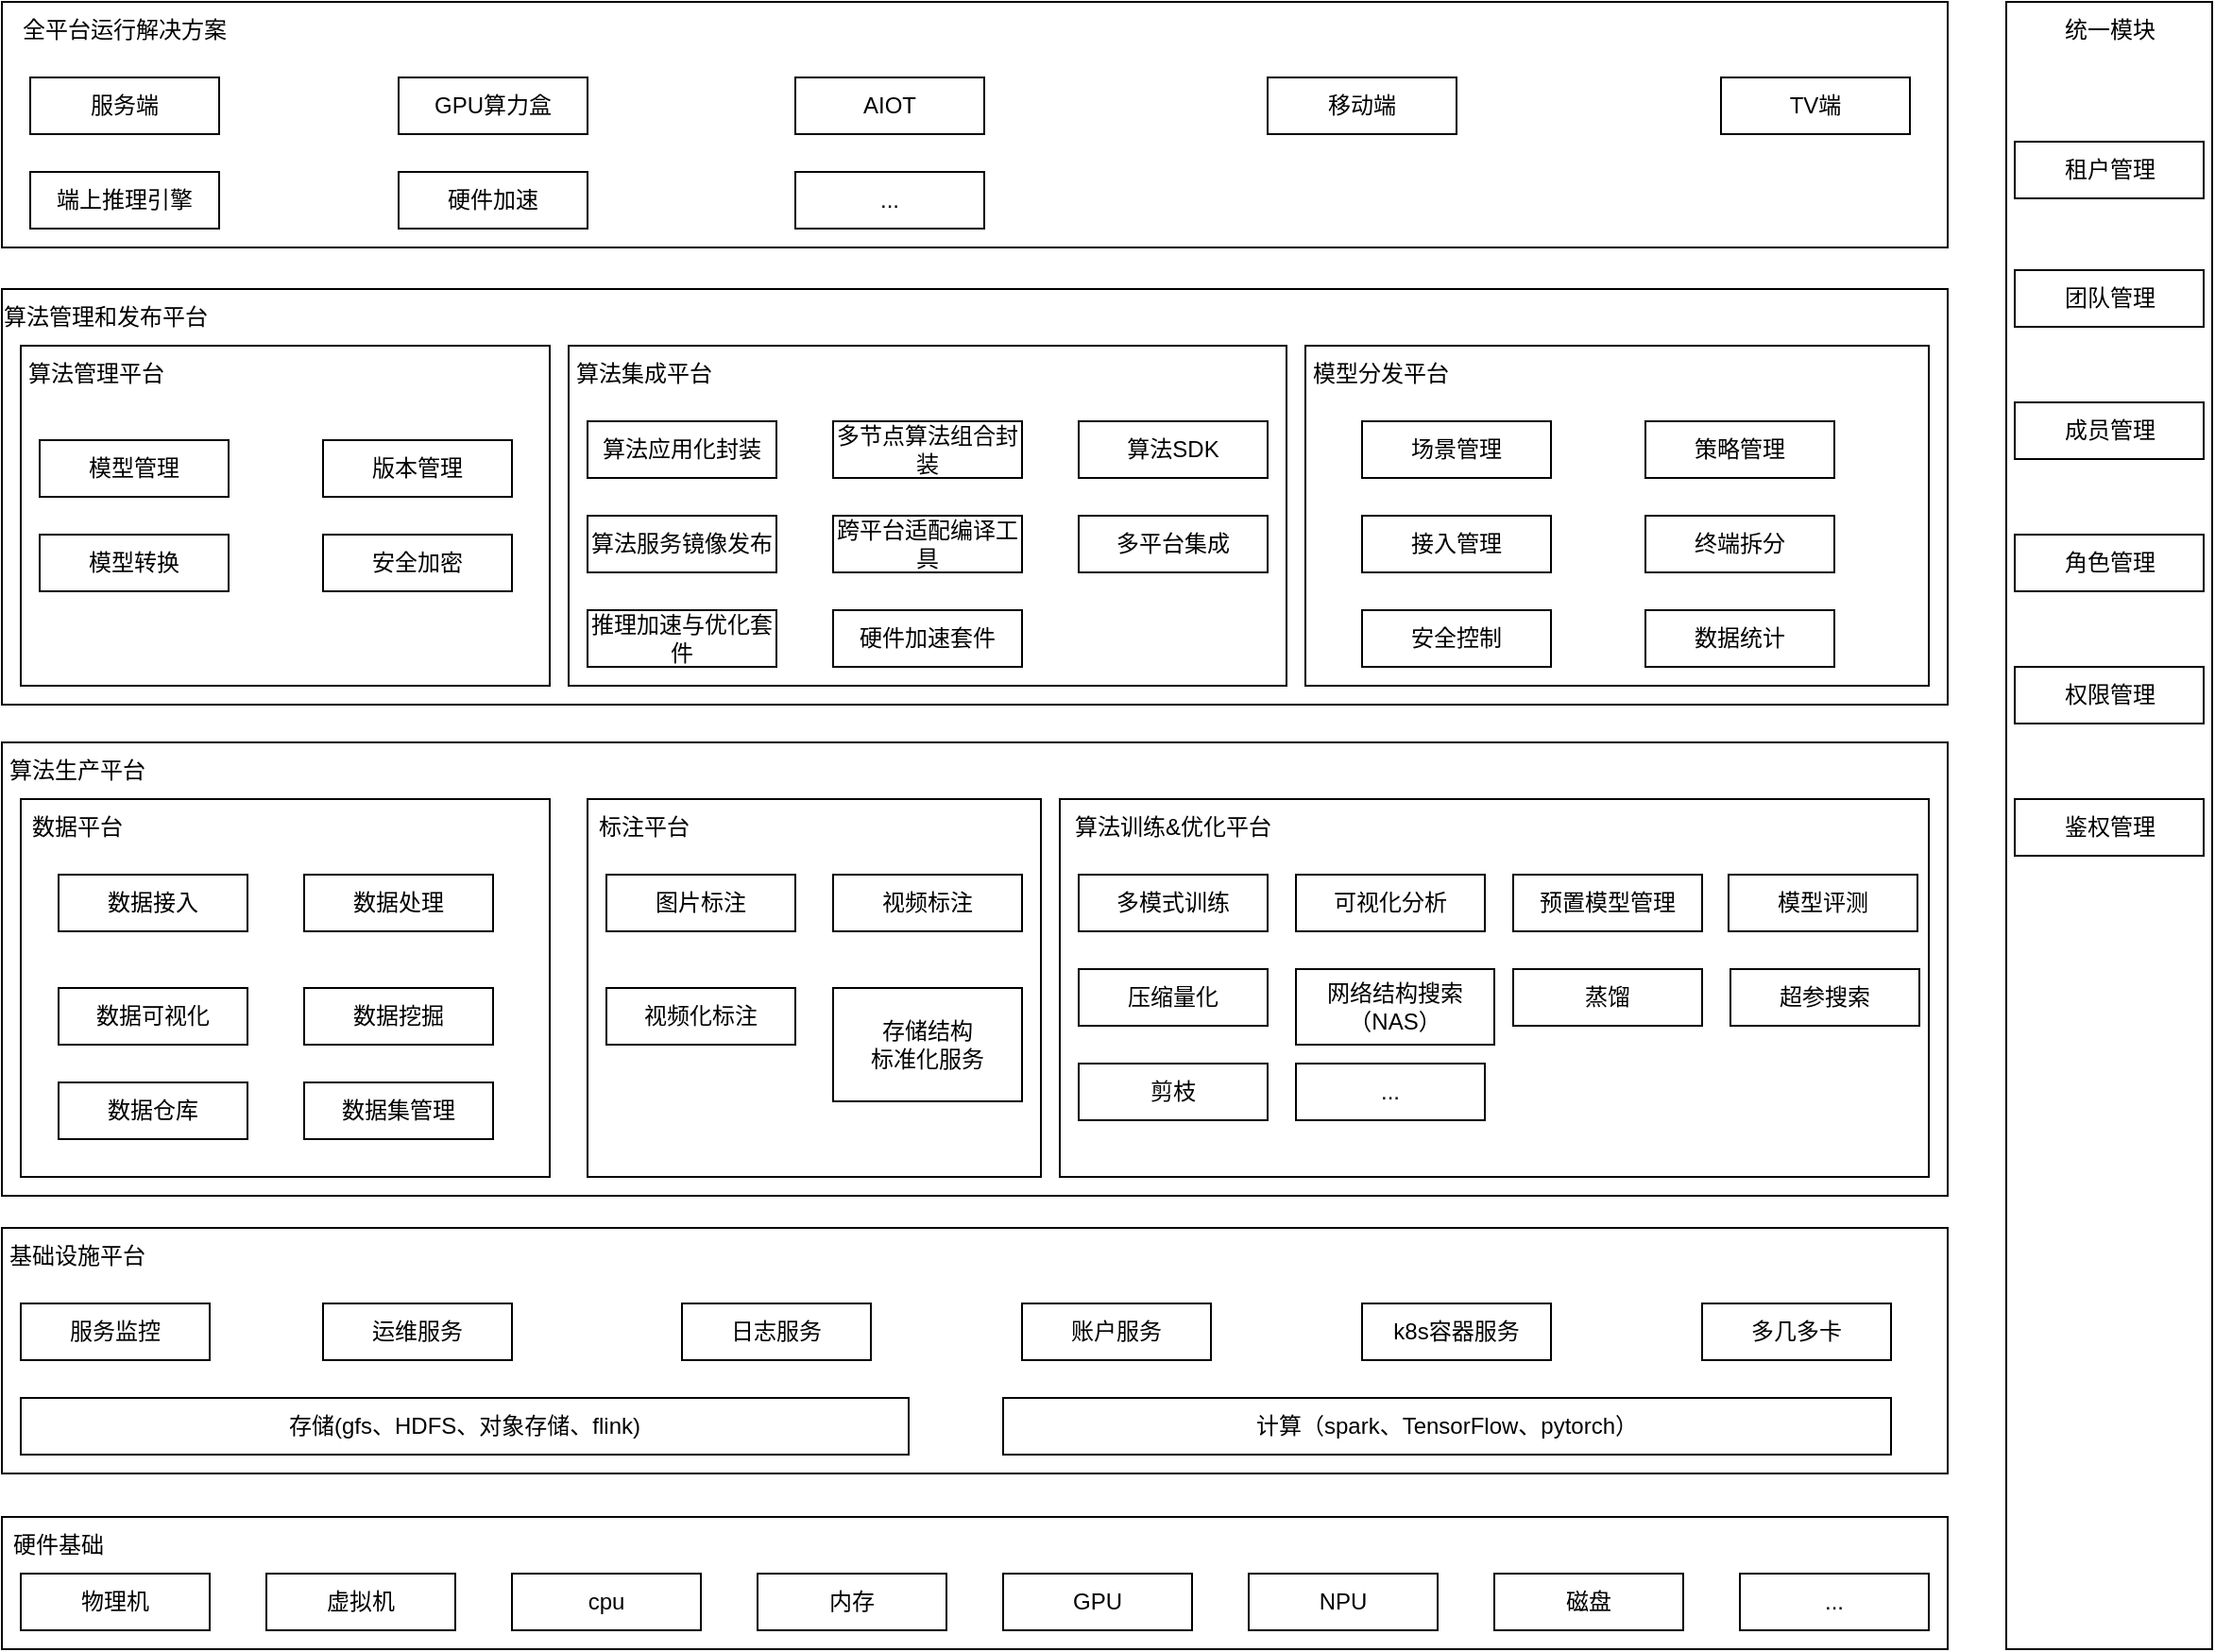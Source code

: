 <mxfile version="21.6.8" type="device">
  <diagram name="第 1 页" id="vLP9Me4l_tYm_AEw4ZHZ">
    <mxGraphModel dx="1461" dy="1903" grid="1" gridSize="10" guides="1" tooltips="1" connect="1" arrows="1" fold="1" page="1" pageScale="1" pageWidth="827" pageHeight="1169" math="0" shadow="0">
      <root>
        <mxCell id="0" />
        <mxCell id="1" parent="0" />
        <mxCell id="_lxfVBpDmesRYoZwKhCl-1" value="" style="rounded=0;whiteSpace=wrap;html=1;" parent="1" vertex="1">
          <mxGeometry x="120" y="490" width="1030" height="70" as="geometry" />
        </mxCell>
        <mxCell id="_lxfVBpDmesRYoZwKhCl-2" value="硬件基础" style="text;html=1;strokeColor=none;fillColor=none;align=center;verticalAlign=middle;whiteSpace=wrap;rounded=0;" parent="1" vertex="1">
          <mxGeometry x="120" y="490" width="60" height="30" as="geometry" />
        </mxCell>
        <mxCell id="_lxfVBpDmesRYoZwKhCl-3" value="物理机" style="rounded=0;whiteSpace=wrap;html=1;" parent="1" vertex="1">
          <mxGeometry x="130" y="520" width="100" height="30" as="geometry" />
        </mxCell>
        <mxCell id="_lxfVBpDmesRYoZwKhCl-4" value="虚拟机" style="rounded=0;whiteSpace=wrap;html=1;" parent="1" vertex="1">
          <mxGeometry x="260" y="520" width="100" height="30" as="geometry" />
        </mxCell>
        <mxCell id="_lxfVBpDmesRYoZwKhCl-5" value="cpu" style="rounded=0;whiteSpace=wrap;html=1;" parent="1" vertex="1">
          <mxGeometry x="390" y="520" width="100" height="30" as="geometry" />
        </mxCell>
        <mxCell id="_lxfVBpDmesRYoZwKhCl-6" value="内存" style="rounded=0;whiteSpace=wrap;html=1;" parent="1" vertex="1">
          <mxGeometry x="520" y="520" width="100" height="30" as="geometry" />
        </mxCell>
        <mxCell id="_lxfVBpDmesRYoZwKhCl-7" value="GPU" style="rounded=0;whiteSpace=wrap;html=1;" parent="1" vertex="1">
          <mxGeometry x="650" y="520" width="100" height="30" as="geometry" />
        </mxCell>
        <mxCell id="_lxfVBpDmesRYoZwKhCl-12" value="NPU" style="rounded=0;whiteSpace=wrap;html=1;" parent="1" vertex="1">
          <mxGeometry x="780" y="520" width="100" height="30" as="geometry" />
        </mxCell>
        <mxCell id="_lxfVBpDmesRYoZwKhCl-13" value="磁盘" style="rounded=0;whiteSpace=wrap;html=1;" parent="1" vertex="1">
          <mxGeometry x="910" y="520" width="100" height="30" as="geometry" />
        </mxCell>
        <mxCell id="_lxfVBpDmesRYoZwKhCl-14" value="磁盘" style="rounded=0;whiteSpace=wrap;html=1;" parent="1" vertex="1">
          <mxGeometry x="1040" y="520" width="100" height="30" as="geometry" />
        </mxCell>
        <mxCell id="_lxfVBpDmesRYoZwKhCl-15" value="..." style="rounded=0;whiteSpace=wrap;html=1;" parent="1" vertex="1">
          <mxGeometry x="1040" y="520" width="100" height="30" as="geometry" />
        </mxCell>
        <mxCell id="_lxfVBpDmesRYoZwKhCl-16" value="" style="rounded=0;whiteSpace=wrap;html=1;" parent="1" vertex="1">
          <mxGeometry x="120" y="337" width="1030" height="130" as="geometry" />
        </mxCell>
        <mxCell id="_lxfVBpDmesRYoZwKhCl-17" value="基础设施平台" style="text;html=1;strokeColor=none;fillColor=none;align=center;verticalAlign=middle;whiteSpace=wrap;rounded=0;" parent="1" vertex="1">
          <mxGeometry x="120" y="337" width="80" height="30" as="geometry" />
        </mxCell>
        <mxCell id="_lxfVBpDmesRYoZwKhCl-20" value="服务监控" style="rounded=0;whiteSpace=wrap;html=1;" parent="1" vertex="1">
          <mxGeometry x="130" y="377" width="100" height="30" as="geometry" />
        </mxCell>
        <mxCell id="_lxfVBpDmesRYoZwKhCl-21" value="存储(gfs、HDFS、对象存储、flink)" style="rounded=0;whiteSpace=wrap;html=1;" parent="1" vertex="1">
          <mxGeometry x="130" y="427" width="470" height="30" as="geometry" />
        </mxCell>
        <mxCell id="_lxfVBpDmesRYoZwKhCl-22" value="运维服务" style="rounded=0;whiteSpace=wrap;html=1;" parent="1" vertex="1">
          <mxGeometry x="290" y="377" width="100" height="30" as="geometry" />
        </mxCell>
        <mxCell id="_lxfVBpDmesRYoZwKhCl-23" value="日志服务" style="rounded=0;whiteSpace=wrap;html=1;" parent="1" vertex="1">
          <mxGeometry x="480" y="377" width="100" height="30" as="geometry" />
        </mxCell>
        <mxCell id="_lxfVBpDmesRYoZwKhCl-26" value="账户服务" style="rounded=0;whiteSpace=wrap;html=1;" parent="1" vertex="1">
          <mxGeometry x="660" y="377" width="100" height="30" as="geometry" />
        </mxCell>
        <mxCell id="_lxfVBpDmesRYoZwKhCl-29" value="k8s容器服务" style="rounded=0;whiteSpace=wrap;html=1;" parent="1" vertex="1">
          <mxGeometry x="840" y="377" width="100" height="30" as="geometry" />
        </mxCell>
        <mxCell id="_lxfVBpDmesRYoZwKhCl-30" value="多几多卡" style="rounded=0;whiteSpace=wrap;html=1;" parent="1" vertex="1">
          <mxGeometry x="1020" y="377" width="100" height="30" as="geometry" />
        </mxCell>
        <mxCell id="_lxfVBpDmesRYoZwKhCl-32" value="计算（spark、TensorFlow、pytorch）" style="rounded=0;whiteSpace=wrap;html=1;" parent="1" vertex="1">
          <mxGeometry x="650" y="427" width="470" height="30" as="geometry" />
        </mxCell>
        <mxCell id="_lxfVBpDmesRYoZwKhCl-36" value="" style="rounded=0;whiteSpace=wrap;html=1;" parent="1" vertex="1">
          <mxGeometry x="120" y="80" width="1030" height="240" as="geometry" />
        </mxCell>
        <mxCell id="_lxfVBpDmesRYoZwKhCl-37" value="算法生产平台" style="text;html=1;strokeColor=none;fillColor=none;align=center;verticalAlign=middle;whiteSpace=wrap;rounded=0;" parent="1" vertex="1">
          <mxGeometry x="120" y="80" width="80" height="30" as="geometry" />
        </mxCell>
        <mxCell id="_lxfVBpDmesRYoZwKhCl-38" value="" style="rounded=0;whiteSpace=wrap;html=1;" parent="1" vertex="1">
          <mxGeometry x="130" y="110" width="280" height="200" as="geometry" />
        </mxCell>
        <mxCell id="_lxfVBpDmesRYoZwKhCl-39" value="数据平台" style="text;html=1;strokeColor=none;fillColor=none;align=center;verticalAlign=middle;whiteSpace=wrap;rounded=0;" parent="1" vertex="1">
          <mxGeometry x="130" y="110" width="60" height="30" as="geometry" />
        </mxCell>
        <mxCell id="_lxfVBpDmesRYoZwKhCl-40" style="edgeStyle=orthogonalEdgeStyle;rounded=0;orthogonalLoop=1;jettySize=auto;html=1;exitX=0.5;exitY=1;exitDx=0;exitDy=0;" parent="1" source="_lxfVBpDmesRYoZwKhCl-39" target="_lxfVBpDmesRYoZwKhCl-39" edge="1">
          <mxGeometry relative="1" as="geometry" />
        </mxCell>
        <mxCell id="_lxfVBpDmesRYoZwKhCl-41" value="数据接入" style="rounded=0;whiteSpace=wrap;html=1;" parent="1" vertex="1">
          <mxGeometry x="150" y="150" width="100" height="30" as="geometry" />
        </mxCell>
        <mxCell id="_lxfVBpDmesRYoZwKhCl-42" value="数据处理" style="rounded=0;whiteSpace=wrap;html=1;" parent="1" vertex="1">
          <mxGeometry x="280" y="150" width="100" height="30" as="geometry" />
        </mxCell>
        <mxCell id="_lxfVBpDmesRYoZwKhCl-43" value="数据挖掘" style="rounded=0;whiteSpace=wrap;html=1;" parent="1" vertex="1">
          <mxGeometry x="280" y="210" width="100" height="30" as="geometry" />
        </mxCell>
        <mxCell id="_lxfVBpDmesRYoZwKhCl-44" value="数据可视化" style="rounded=0;whiteSpace=wrap;html=1;" parent="1" vertex="1">
          <mxGeometry x="150" y="210" width="100" height="30" as="geometry" />
        </mxCell>
        <mxCell id="_lxfVBpDmesRYoZwKhCl-45" value="数据集管理" style="rounded=0;whiteSpace=wrap;html=1;" parent="1" vertex="1">
          <mxGeometry x="280" y="260" width="100" height="30" as="geometry" />
        </mxCell>
        <mxCell id="_lxfVBpDmesRYoZwKhCl-46" value="数据仓库" style="rounded=0;whiteSpace=wrap;html=1;" parent="1" vertex="1">
          <mxGeometry x="150" y="260" width="100" height="30" as="geometry" />
        </mxCell>
        <mxCell id="_lxfVBpDmesRYoZwKhCl-48" value="" style="rounded=0;whiteSpace=wrap;html=1;" parent="1" vertex="1">
          <mxGeometry x="430" y="110" width="240" height="200" as="geometry" />
        </mxCell>
        <mxCell id="_lxfVBpDmesRYoZwKhCl-49" value="" style="rounded=0;whiteSpace=wrap;html=1;" parent="1" vertex="1">
          <mxGeometry x="680" y="110" width="460" height="200" as="geometry" />
        </mxCell>
        <mxCell id="_lxfVBpDmesRYoZwKhCl-50" value="标注平台" style="text;html=1;strokeColor=none;fillColor=none;align=center;verticalAlign=middle;whiteSpace=wrap;rounded=0;" parent="1" vertex="1">
          <mxGeometry x="430" y="110" width="60" height="30" as="geometry" />
        </mxCell>
        <mxCell id="_lxfVBpDmesRYoZwKhCl-54" value="图片标注" style="rounded=0;whiteSpace=wrap;html=1;" parent="1" vertex="1">
          <mxGeometry x="440" y="150" width="100" height="30" as="geometry" />
        </mxCell>
        <mxCell id="_lxfVBpDmesRYoZwKhCl-55" value="视频标注" style="rounded=0;whiteSpace=wrap;html=1;" parent="1" vertex="1">
          <mxGeometry x="560" y="150" width="100" height="30" as="geometry" />
        </mxCell>
        <mxCell id="_lxfVBpDmesRYoZwKhCl-56" value="视频化标注" style="rounded=0;whiteSpace=wrap;html=1;" parent="1" vertex="1">
          <mxGeometry x="440" y="210" width="100" height="30" as="geometry" />
        </mxCell>
        <mxCell id="_lxfVBpDmesRYoZwKhCl-57" value="存储结构&lt;br&gt;标准化服务" style="rounded=0;whiteSpace=wrap;html=1;" parent="1" vertex="1">
          <mxGeometry x="560" y="210" width="100" height="60" as="geometry" />
        </mxCell>
        <mxCell id="_lxfVBpDmesRYoZwKhCl-58" value="多模式训练" style="rounded=0;whiteSpace=wrap;html=1;" parent="1" vertex="1">
          <mxGeometry x="690" y="150" width="100" height="30" as="geometry" />
        </mxCell>
        <mxCell id="_lxfVBpDmesRYoZwKhCl-59" value="算法训练&amp;amp;优化平台" style="text;html=1;strokeColor=none;fillColor=none;align=center;verticalAlign=middle;whiteSpace=wrap;rounded=0;" parent="1" vertex="1">
          <mxGeometry x="680" y="110" width="120" height="30" as="geometry" />
        </mxCell>
        <mxCell id="_lxfVBpDmesRYoZwKhCl-60" value="可视化分析" style="rounded=0;whiteSpace=wrap;html=1;" parent="1" vertex="1">
          <mxGeometry x="805" y="150" width="100" height="30" as="geometry" />
        </mxCell>
        <mxCell id="_lxfVBpDmesRYoZwKhCl-61" value="预置模型管理" style="rounded=0;whiteSpace=wrap;html=1;" parent="1" vertex="1">
          <mxGeometry x="920" y="150" width="100" height="30" as="geometry" />
        </mxCell>
        <mxCell id="_lxfVBpDmesRYoZwKhCl-62" value="模型评测" style="rounded=0;whiteSpace=wrap;html=1;" parent="1" vertex="1">
          <mxGeometry x="1034" y="150" width="100" height="30" as="geometry" />
        </mxCell>
        <mxCell id="_lxfVBpDmesRYoZwKhCl-63" value="网络结构搜索（NAS）" style="rounded=0;whiteSpace=wrap;html=1;" parent="1" vertex="1">
          <mxGeometry x="805" y="200" width="105" height="40" as="geometry" />
        </mxCell>
        <mxCell id="_lxfVBpDmesRYoZwKhCl-64" value="压缩量化" style="rounded=0;whiteSpace=wrap;html=1;" parent="1" vertex="1">
          <mxGeometry x="690" y="200" width="100" height="30" as="geometry" />
        </mxCell>
        <mxCell id="_lxfVBpDmesRYoZwKhCl-65" value="..." style="rounded=0;whiteSpace=wrap;html=1;" parent="1" vertex="1">
          <mxGeometry x="805" y="250" width="100" height="30" as="geometry" />
        </mxCell>
        <mxCell id="_lxfVBpDmesRYoZwKhCl-66" value="剪枝" style="rounded=0;whiteSpace=wrap;html=1;" parent="1" vertex="1">
          <mxGeometry x="690" y="250" width="100" height="30" as="geometry" />
        </mxCell>
        <mxCell id="_lxfVBpDmesRYoZwKhCl-67" value="超参搜索" style="rounded=0;whiteSpace=wrap;html=1;" parent="1" vertex="1">
          <mxGeometry x="1035" y="200" width="100" height="30" as="geometry" />
        </mxCell>
        <mxCell id="_lxfVBpDmesRYoZwKhCl-68" value="蒸馏" style="rounded=0;whiteSpace=wrap;html=1;" parent="1" vertex="1">
          <mxGeometry x="920" y="200" width="100" height="30" as="geometry" />
        </mxCell>
        <mxCell id="mKaEA8MXXOpNh2sJ-kbX-2" value="" style="rounded=0;whiteSpace=wrap;html=1;" vertex="1" parent="1">
          <mxGeometry x="120" y="-160" width="1030" height="220" as="geometry" />
        </mxCell>
        <mxCell id="mKaEA8MXXOpNh2sJ-kbX-3" value="算法管理和发布平台" style="text;html=1;strokeColor=none;fillColor=none;align=center;verticalAlign=middle;whiteSpace=wrap;rounded=0;" vertex="1" parent="1">
          <mxGeometry x="120" y="-160" width="110" height="30" as="geometry" />
        </mxCell>
        <mxCell id="mKaEA8MXXOpNh2sJ-kbX-4" value="" style="rounded=0;whiteSpace=wrap;html=1;" vertex="1" parent="1">
          <mxGeometry x="130" y="-130" width="280" height="180" as="geometry" />
        </mxCell>
        <mxCell id="mKaEA8MXXOpNh2sJ-kbX-5" value="算法管理平台" style="text;html=1;strokeColor=none;fillColor=none;align=center;verticalAlign=middle;whiteSpace=wrap;rounded=0;" vertex="1" parent="1">
          <mxGeometry x="130" y="-130" width="80" height="30" as="geometry" />
        </mxCell>
        <mxCell id="mKaEA8MXXOpNh2sJ-kbX-6" value="模型管理" style="rounded=0;whiteSpace=wrap;html=1;" vertex="1" parent="1">
          <mxGeometry x="140" y="-80" width="100" height="30" as="geometry" />
        </mxCell>
        <mxCell id="mKaEA8MXXOpNh2sJ-kbX-7" value="模型转换" style="rounded=0;whiteSpace=wrap;html=1;" vertex="1" parent="1">
          <mxGeometry x="140" y="-30" width="100" height="30" as="geometry" />
        </mxCell>
        <mxCell id="mKaEA8MXXOpNh2sJ-kbX-8" value="版本管理" style="rounded=0;whiteSpace=wrap;html=1;" vertex="1" parent="1">
          <mxGeometry x="290" y="-80" width="100" height="30" as="geometry" />
        </mxCell>
        <mxCell id="mKaEA8MXXOpNh2sJ-kbX-9" value="安全加密" style="rounded=0;whiteSpace=wrap;html=1;" vertex="1" parent="1">
          <mxGeometry x="290" y="-30" width="100" height="30" as="geometry" />
        </mxCell>
        <mxCell id="mKaEA8MXXOpNh2sJ-kbX-10" value="" style="rounded=0;whiteSpace=wrap;html=1;" vertex="1" parent="1">
          <mxGeometry x="420" y="-130" width="380" height="180" as="geometry" />
        </mxCell>
        <mxCell id="mKaEA8MXXOpNh2sJ-kbX-11" value="" style="rounded=0;whiteSpace=wrap;html=1;" vertex="1" parent="1">
          <mxGeometry x="810" y="-130" width="330" height="180" as="geometry" />
        </mxCell>
        <mxCell id="mKaEA8MXXOpNh2sJ-kbX-12" value="算法集成平台" style="text;html=1;strokeColor=none;fillColor=none;align=center;verticalAlign=middle;whiteSpace=wrap;rounded=0;" vertex="1" parent="1">
          <mxGeometry x="410" y="-130" width="100" height="30" as="geometry" />
        </mxCell>
        <mxCell id="mKaEA8MXXOpNh2sJ-kbX-16" value="算法应用化封装" style="rounded=0;whiteSpace=wrap;html=1;" vertex="1" parent="1">
          <mxGeometry x="430" y="-90" width="100" height="30" as="geometry" />
        </mxCell>
        <mxCell id="mKaEA8MXXOpNh2sJ-kbX-17" value="多节点算法组合封装" style="rounded=0;whiteSpace=wrap;html=1;" vertex="1" parent="1">
          <mxGeometry x="560" y="-90" width="100" height="30" as="geometry" />
        </mxCell>
        <mxCell id="mKaEA8MXXOpNh2sJ-kbX-18" value="算法SDK" style="rounded=0;whiteSpace=wrap;html=1;" vertex="1" parent="1">
          <mxGeometry x="690" y="-90" width="100" height="30" as="geometry" />
        </mxCell>
        <mxCell id="mKaEA8MXXOpNh2sJ-kbX-19" value="算法服务镜像发布" style="rounded=0;whiteSpace=wrap;html=1;" vertex="1" parent="1">
          <mxGeometry x="430" y="-40" width="100" height="30" as="geometry" />
        </mxCell>
        <mxCell id="mKaEA8MXXOpNh2sJ-kbX-20" value="推理加速与优化套件" style="rounded=0;whiteSpace=wrap;html=1;" vertex="1" parent="1">
          <mxGeometry x="430" y="10" width="100" height="30" as="geometry" />
        </mxCell>
        <mxCell id="mKaEA8MXXOpNh2sJ-kbX-21" value="跨平台适配编译工具" style="rounded=0;whiteSpace=wrap;html=1;" vertex="1" parent="1">
          <mxGeometry x="560" y="-40" width="100" height="30" as="geometry" />
        </mxCell>
        <mxCell id="mKaEA8MXXOpNh2sJ-kbX-22" value="硬件加速套件" style="rounded=0;whiteSpace=wrap;html=1;" vertex="1" parent="1">
          <mxGeometry x="560" y="10" width="100" height="30" as="geometry" />
        </mxCell>
        <mxCell id="mKaEA8MXXOpNh2sJ-kbX-24" value="多平台集成" style="rounded=0;whiteSpace=wrap;html=1;" vertex="1" parent="1">
          <mxGeometry x="690" y="-40" width="100" height="30" as="geometry" />
        </mxCell>
        <mxCell id="mKaEA8MXXOpNh2sJ-kbX-25" value="模型分发平台" style="text;html=1;strokeColor=none;fillColor=none;align=center;verticalAlign=middle;whiteSpace=wrap;rounded=0;" vertex="1" parent="1">
          <mxGeometry x="810" y="-130" width="80" height="30" as="geometry" />
        </mxCell>
        <mxCell id="mKaEA8MXXOpNh2sJ-kbX-26" value="场景管理" style="rounded=0;whiteSpace=wrap;html=1;" vertex="1" parent="1">
          <mxGeometry x="840" y="-90" width="100" height="30" as="geometry" />
        </mxCell>
        <mxCell id="mKaEA8MXXOpNh2sJ-kbX-27" value="策略管理" style="rounded=0;whiteSpace=wrap;html=1;" vertex="1" parent="1">
          <mxGeometry x="990" y="-90" width="100" height="30" as="geometry" />
        </mxCell>
        <mxCell id="mKaEA8MXXOpNh2sJ-kbX-28" value="接入管理" style="rounded=0;whiteSpace=wrap;html=1;" vertex="1" parent="1">
          <mxGeometry x="840" y="-40" width="100" height="30" as="geometry" />
        </mxCell>
        <mxCell id="mKaEA8MXXOpNh2sJ-kbX-29" value="安全控制" style="rounded=0;whiteSpace=wrap;html=1;" vertex="1" parent="1">
          <mxGeometry x="840" y="10" width="100" height="30" as="geometry" />
        </mxCell>
        <mxCell id="mKaEA8MXXOpNh2sJ-kbX-30" value="数据统计" style="rounded=0;whiteSpace=wrap;html=1;" vertex="1" parent="1">
          <mxGeometry x="990" y="10" width="100" height="30" as="geometry" />
        </mxCell>
        <mxCell id="mKaEA8MXXOpNh2sJ-kbX-31" value="终端拆分" style="rounded=0;whiteSpace=wrap;html=1;" vertex="1" parent="1">
          <mxGeometry x="990" y="-40" width="100" height="30" as="geometry" />
        </mxCell>
        <mxCell id="mKaEA8MXXOpNh2sJ-kbX-32" value="" style="rounded=0;whiteSpace=wrap;html=1;" vertex="1" parent="1">
          <mxGeometry x="120" y="-312" width="1030" height="130" as="geometry" />
        </mxCell>
        <mxCell id="mKaEA8MXXOpNh2sJ-kbX-33" value="全平台运行解决方案" style="text;html=1;strokeColor=none;fillColor=none;align=center;verticalAlign=middle;whiteSpace=wrap;rounded=0;" vertex="1" parent="1">
          <mxGeometry x="120" y="-312" width="130" height="30" as="geometry" />
        </mxCell>
        <mxCell id="mKaEA8MXXOpNh2sJ-kbX-35" value="服务端" style="rounded=0;whiteSpace=wrap;html=1;" vertex="1" parent="1">
          <mxGeometry x="135" y="-272" width="100" height="30" as="geometry" />
        </mxCell>
        <mxCell id="mKaEA8MXXOpNh2sJ-kbX-36" value="端上推理引擎" style="rounded=0;whiteSpace=wrap;html=1;" vertex="1" parent="1">
          <mxGeometry x="135" y="-222" width="100" height="30" as="geometry" />
        </mxCell>
        <mxCell id="mKaEA8MXXOpNh2sJ-kbX-39" value="GPU算力盒" style="rounded=0;whiteSpace=wrap;html=1;" vertex="1" parent="1">
          <mxGeometry x="330" y="-272" width="100" height="30" as="geometry" />
        </mxCell>
        <mxCell id="mKaEA8MXXOpNh2sJ-kbX-40" value="AIOT" style="rounded=0;whiteSpace=wrap;html=1;" vertex="1" parent="1">
          <mxGeometry x="540" y="-272" width="100" height="30" as="geometry" />
        </mxCell>
        <mxCell id="mKaEA8MXXOpNh2sJ-kbX-41" value="移动端" style="rounded=0;whiteSpace=wrap;html=1;" vertex="1" parent="1">
          <mxGeometry x="790" y="-272" width="100" height="30" as="geometry" />
        </mxCell>
        <mxCell id="mKaEA8MXXOpNh2sJ-kbX-42" value="TV端" style="rounded=0;whiteSpace=wrap;html=1;" vertex="1" parent="1">
          <mxGeometry x="1030" y="-272" width="100" height="30" as="geometry" />
        </mxCell>
        <mxCell id="mKaEA8MXXOpNh2sJ-kbX-48" value="硬件加速" style="rounded=0;whiteSpace=wrap;html=1;" vertex="1" parent="1">
          <mxGeometry x="330" y="-222" width="100" height="30" as="geometry" />
        </mxCell>
        <mxCell id="mKaEA8MXXOpNh2sJ-kbX-49" value="..." style="rounded=0;whiteSpace=wrap;html=1;" vertex="1" parent="1">
          <mxGeometry x="540" y="-222" width="100" height="30" as="geometry" />
        </mxCell>
        <mxCell id="mKaEA8MXXOpNh2sJ-kbX-53" value="" style="rounded=0;whiteSpace=wrap;html=1;" vertex="1" parent="1">
          <mxGeometry x="1181" y="-312" width="109" height="872" as="geometry" />
        </mxCell>
        <mxCell id="mKaEA8MXXOpNh2sJ-kbX-54" value="统一模块" style="text;html=1;strokeColor=none;fillColor=none;align=center;verticalAlign=middle;whiteSpace=wrap;rounded=0;" vertex="1" parent="1">
          <mxGeometry x="1205.5" y="-312" width="60" height="30" as="geometry" />
        </mxCell>
        <mxCell id="mKaEA8MXXOpNh2sJ-kbX-57" value="租户管理" style="rounded=0;whiteSpace=wrap;html=1;" vertex="1" parent="1">
          <mxGeometry x="1185.5" y="-238" width="100" height="30" as="geometry" />
        </mxCell>
        <mxCell id="mKaEA8MXXOpNh2sJ-kbX-59" value="团队管理" style="rounded=0;whiteSpace=wrap;html=1;" vertex="1" parent="1">
          <mxGeometry x="1185.5" y="-170" width="100" height="30" as="geometry" />
        </mxCell>
        <mxCell id="mKaEA8MXXOpNh2sJ-kbX-60" value="成员管理" style="rounded=0;whiteSpace=wrap;html=1;" vertex="1" parent="1">
          <mxGeometry x="1185.5" y="-100" width="100" height="30" as="geometry" />
        </mxCell>
        <mxCell id="mKaEA8MXXOpNh2sJ-kbX-61" value="角色管理" style="rounded=0;whiteSpace=wrap;html=1;" vertex="1" parent="1">
          <mxGeometry x="1185.5" y="-30" width="100" height="30" as="geometry" />
        </mxCell>
        <mxCell id="mKaEA8MXXOpNh2sJ-kbX-62" value="权限管理" style="rounded=0;whiteSpace=wrap;html=1;" vertex="1" parent="1">
          <mxGeometry x="1185.5" y="40" width="100" height="30" as="geometry" />
        </mxCell>
        <mxCell id="mKaEA8MXXOpNh2sJ-kbX-63" value="鉴权管理" style="rounded=0;whiteSpace=wrap;html=1;" vertex="1" parent="1">
          <mxGeometry x="1185.5" y="110" width="100" height="30" as="geometry" />
        </mxCell>
      </root>
    </mxGraphModel>
  </diagram>
</mxfile>
